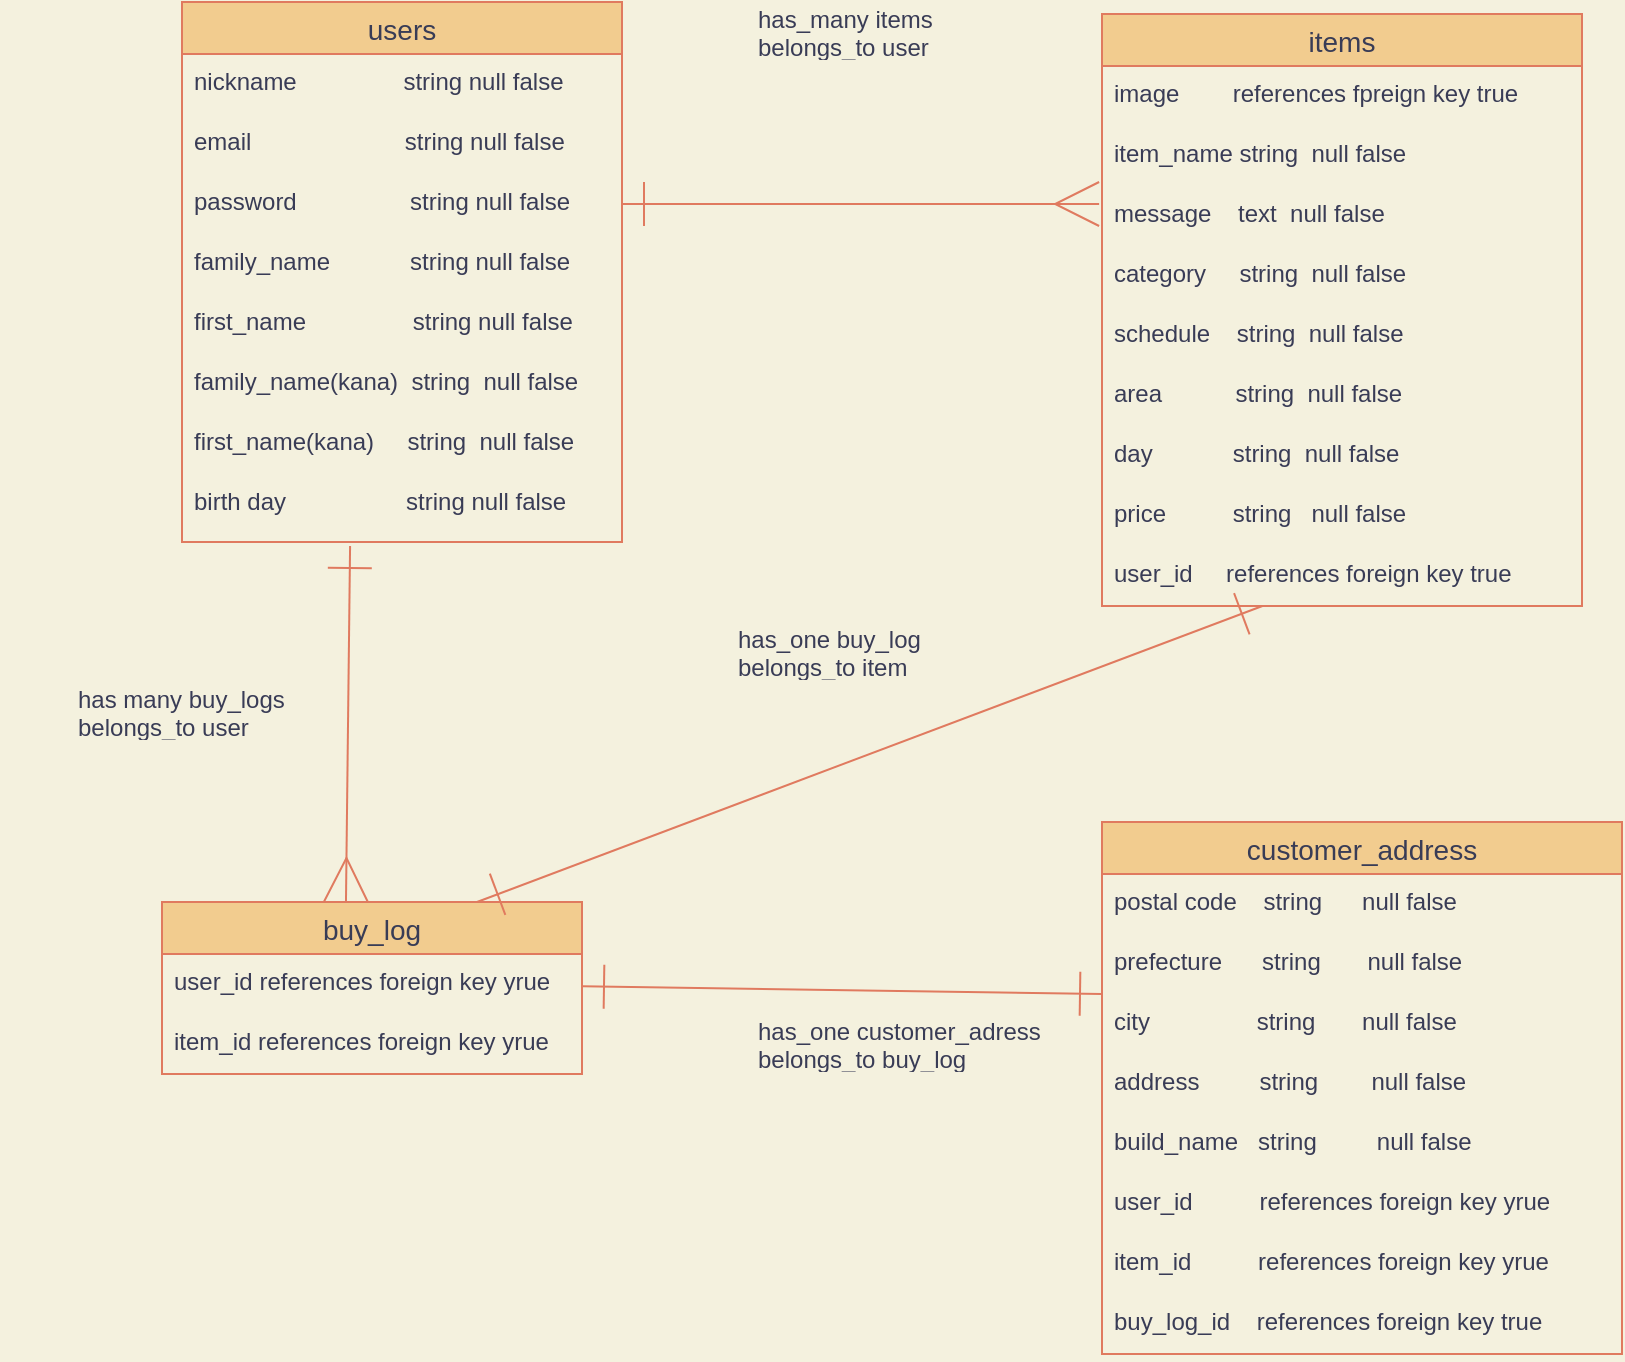 <mxfile version="13.10.0" type="embed">
    <diagram id="PrIvhimChq7-MTALj76S" name="ページ1">
        <mxGraphModel dx="930" dy="830" grid="1" gridSize="10" guides="1" tooltips="1" connect="1" arrows="1" fold="1" page="1" pageScale="1" pageWidth="827" pageHeight="1169" background="#F4F1DE" math="0" shadow="0">
            <root>
                <mxCell id="0"/>
                <mxCell id="1" parent="0"/>
                <mxCell id="2" value="users" style="swimlane;fontStyle=0;childLayout=stackLayout;horizontal=1;startSize=26;horizontalStack=0;resizeParent=1;resizeParentMax=0;resizeLast=0;collapsible=1;marginBottom=0;align=center;fontSize=14;rounded=0;sketch=0;fillColor=#F2CC8F;strokeColor=#E07A5F;fontColor=#393C56;" vertex="1" parent="1">
                    <mxGeometry x="120" y="320" width="220" height="270" as="geometry"/>
                </mxCell>
                <mxCell id="3" value="nickname                string null false" style="text;strokeColor=none;fillColor=none;spacingLeft=4;spacingRight=4;overflow=hidden;rotatable=0;points=[[0,0.5],[1,0.5]];portConstraint=eastwest;fontSize=12;fontColor=#393C56;" vertex="1" parent="2">
                    <mxGeometry y="26" width="220" height="30" as="geometry"/>
                </mxCell>
                <mxCell id="14" value="email                       string null false " style="text;strokeColor=none;fillColor=none;spacingLeft=4;spacingRight=4;overflow=hidden;rotatable=0;points=[[0,0.5],[1,0.5]];portConstraint=eastwest;fontSize=12;fontColor=#393C56;" vertex="1" parent="2">
                    <mxGeometry y="56" width="220" height="30" as="geometry"/>
                </mxCell>
                <mxCell id="15" value="password                 string null false " style="text;strokeColor=none;fillColor=none;spacingLeft=4;spacingRight=4;overflow=hidden;rotatable=0;points=[[0,0.5],[1,0.5]];portConstraint=eastwest;fontSize=12;fontColor=#393C56;" vertex="1" parent="2">
                    <mxGeometry y="86" width="220" height="30" as="geometry"/>
                </mxCell>
                <mxCell id="16" value="family_name            string null false" style="text;strokeColor=none;fillColor=none;spacingLeft=4;spacingRight=4;overflow=hidden;rotatable=0;points=[[0,0.5],[1,0.5]];portConstraint=eastwest;fontSize=12;fontColor=#393C56;" vertex="1" parent="2">
                    <mxGeometry y="116" width="220" height="30" as="geometry"/>
                </mxCell>
                <mxCell id="17" value="first_name                string null false" style="text;strokeColor=none;fillColor=none;spacingLeft=4;spacingRight=4;overflow=hidden;rotatable=0;points=[[0,0.5],[1,0.5]];portConstraint=eastwest;fontSize=12;fontColor=#393C56;" vertex="1" parent="2">
                    <mxGeometry y="146" width="220" height="30" as="geometry"/>
                </mxCell>
                <mxCell id="18" value="family_name(kana)  string  null false" style="text;strokeColor=none;fillColor=none;spacingLeft=4;spacingRight=4;overflow=hidden;rotatable=0;points=[[0,0.5],[1,0.5]];portConstraint=eastwest;fontSize=12;fontColor=#393C56;" vertex="1" parent="2">
                    <mxGeometry y="176" width="220" height="30" as="geometry"/>
                </mxCell>
                <mxCell id="4" value="first_name(kana)     string  null false" style="text;strokeColor=none;fillColor=none;spacingLeft=4;spacingRight=4;overflow=hidden;rotatable=0;points=[[0,0.5],[1,0.5]];portConstraint=eastwest;fontSize=12;fontColor=#393C56;" vertex="1" parent="2">
                    <mxGeometry y="206" width="220" height="30" as="geometry"/>
                </mxCell>
                <mxCell id="5" value="birth day                  string null false" style="text;strokeColor=none;fillColor=none;spacingLeft=4;spacingRight=4;overflow=hidden;rotatable=0;points=[[0,0.5],[1,0.5]];portConstraint=eastwest;fontSize=12;fontColor=#393C56;" vertex="1" parent="2">
                    <mxGeometry y="236" width="220" height="34" as="geometry"/>
                </mxCell>
                <mxCell id="6" value="items" style="swimlane;fontStyle=0;childLayout=stackLayout;horizontal=1;startSize=26;horizontalStack=0;resizeParent=1;resizeParentMax=0;resizeLast=0;collapsible=1;marginBottom=0;align=center;fontSize=14;rounded=0;sketch=0;fillColor=#F2CC8F;strokeColor=#E07A5F;fontColor=#393C56;" vertex="1" parent="1">
                    <mxGeometry x="580" y="326" width="240" height="296" as="geometry"/>
                </mxCell>
                <mxCell id="7" value="image        references fpreign key true " style="text;strokeColor=none;fillColor=none;spacingLeft=4;spacingRight=4;overflow=hidden;rotatable=0;points=[[0,0.5],[1,0.5]];portConstraint=eastwest;fontSize=12;fontColor=#393C56;" vertex="1" parent="6">
                    <mxGeometry y="26" width="240" height="30" as="geometry"/>
                </mxCell>
                <mxCell id="8" value="item_name string  null false" style="text;strokeColor=none;fillColor=none;spacingLeft=4;spacingRight=4;overflow=hidden;rotatable=0;points=[[0,0.5],[1,0.5]];portConstraint=eastwest;fontSize=12;fontColor=#393C56;" vertex="1" parent="6">
                    <mxGeometry y="56" width="240" height="30" as="geometry"/>
                </mxCell>
                <mxCell id="19" value="message    text  null false" style="text;strokeColor=none;fillColor=none;spacingLeft=4;spacingRight=4;overflow=hidden;rotatable=0;points=[[0,0.5],[1,0.5]];portConstraint=eastwest;fontSize=12;fontColor=#393C56;" vertex="1" parent="6">
                    <mxGeometry y="86" width="240" height="30" as="geometry"/>
                </mxCell>
                <mxCell id="20" value="category     string  null false" style="text;strokeColor=none;fillColor=none;spacingLeft=4;spacingRight=4;overflow=hidden;rotatable=0;points=[[0,0.5],[1,0.5]];portConstraint=eastwest;fontSize=12;fontColor=#393C56;" vertex="1" parent="6">
                    <mxGeometry y="116" width="240" height="30" as="geometry"/>
                </mxCell>
                <mxCell id="21" value="schedule    string  null false" style="text;strokeColor=none;fillColor=none;spacingLeft=4;spacingRight=4;overflow=hidden;rotatable=0;points=[[0,0.5],[1,0.5]];portConstraint=eastwest;fontSize=12;fontColor=#393C56;" vertex="1" parent="6">
                    <mxGeometry y="146" width="240" height="30" as="geometry"/>
                </mxCell>
                <mxCell id="22" value="area           string  null false" style="text;strokeColor=none;fillColor=none;spacingLeft=4;spacingRight=4;overflow=hidden;rotatable=0;points=[[0,0.5],[1,0.5]];portConstraint=eastwest;fontSize=12;fontColor=#393C56;" vertex="1" parent="6">
                    <mxGeometry y="176" width="240" height="30" as="geometry"/>
                </mxCell>
                <mxCell id="23" value="day            string  null false" style="text;strokeColor=none;fillColor=none;spacingLeft=4;spacingRight=4;overflow=hidden;rotatable=0;points=[[0,0.5],[1,0.5]];portConstraint=eastwest;fontSize=12;fontColor=#393C56;" vertex="1" parent="6">
                    <mxGeometry y="206" width="240" height="30" as="geometry"/>
                </mxCell>
                <mxCell id="24" value="price          string   null false" style="text;strokeColor=none;fillColor=none;spacingLeft=4;spacingRight=4;overflow=hidden;rotatable=0;points=[[0,0.5],[1,0.5]];portConstraint=eastwest;fontSize=12;fontColor=#393C56;" vertex="1" parent="6">
                    <mxGeometry y="236" width="240" height="30" as="geometry"/>
                </mxCell>
                <mxCell id="9" value="user_id     references foreign key true" style="text;strokeColor=none;fillColor=none;spacingLeft=4;spacingRight=4;overflow=hidden;rotatable=0;points=[[0,0.5],[1,0.5]];portConstraint=eastwest;fontSize=12;fontColor=#393C56;" vertex="1" parent="6">
                    <mxGeometry y="266" width="240" height="30" as="geometry"/>
                </mxCell>
                <mxCell id="30" style="edgeStyle=none;rounded=1;sketch=0;orthogonalLoop=1;jettySize=auto;html=1;exitX=1;exitY=0.5;exitDx=0;exitDy=0;endArrow=ERmany;endFill=0;entryX=-0.006;entryY=0.3;entryDx=0;entryDy=0;entryPerimeter=0;strokeWidth=1;jumpSize=7;endSize=20;startArrow=ERone;startFill=0;startSize=20;labelBackgroundColor=#F4F1DE;strokeColor=#E07A5F;fontColor=#393C56;" edge="1" parent="1" source="15" target="19">
                    <mxGeometry relative="1" as="geometry">
                        <mxPoint x="540" y="420" as="targetPoint"/>
                    </mxGeometry>
                </mxCell>
                <mxCell id="33" value="buy_log" style="swimlane;fontStyle=0;childLayout=stackLayout;horizontal=1;startSize=26;horizontalStack=0;resizeParent=1;resizeParentMax=0;resizeLast=0;collapsible=1;marginBottom=0;align=center;fontSize=14;rounded=0;sketch=0;fillColor=#F2CC8F;strokeColor=#E07A5F;fontColor=#393C56;" vertex="1" parent="1">
                    <mxGeometry x="110" y="770" width="210" height="86" as="geometry"/>
                </mxCell>
                <mxCell id="35" value="user_id references foreign key yrue" style="text;strokeColor=none;fillColor=none;spacingLeft=4;spacingRight=4;overflow=hidden;rotatable=0;points=[[0,0.5],[1,0.5]];portConstraint=eastwest;fontSize=12;fontColor=#393C56;" vertex="1" parent="33">
                    <mxGeometry y="26" width="210" height="30" as="geometry"/>
                </mxCell>
                <mxCell id="36" value="item_id references foreign key yrue" style="text;strokeColor=none;fillColor=none;spacingLeft=4;spacingRight=4;overflow=hidden;rotatable=0;points=[[0,0.5],[1,0.5]];portConstraint=eastwest;fontSize=12;fontColor=#393C56;" vertex="1" parent="33">
                    <mxGeometry y="56" width="210" height="30" as="geometry"/>
                </mxCell>
                <mxCell id="37" value="customer_address" style="swimlane;fontStyle=0;childLayout=stackLayout;horizontal=1;startSize=26;horizontalStack=0;resizeParent=1;resizeParentMax=0;resizeLast=0;collapsible=1;marginBottom=0;align=center;fontSize=14;rounded=0;sketch=0;fillColor=#F2CC8F;strokeColor=#E07A5F;fontColor=#393C56;" vertex="1" parent="1">
                    <mxGeometry x="580" y="730" width="260" height="266" as="geometry"/>
                </mxCell>
                <mxCell id="38" value="postal code    string      null false" style="text;strokeColor=none;fillColor=none;spacingLeft=4;spacingRight=4;overflow=hidden;rotatable=0;points=[[0,0.5],[1,0.5]];portConstraint=eastwest;fontSize=12;fontColor=#393C56;" vertex="1" parent="37">
                    <mxGeometry y="26" width="260" height="30" as="geometry"/>
                </mxCell>
                <mxCell id="39" value="prefecture      string       null false" style="text;strokeColor=none;fillColor=none;spacingLeft=4;spacingRight=4;overflow=hidden;rotatable=0;points=[[0,0.5],[1,0.5]];portConstraint=eastwest;fontSize=12;fontColor=#393C56;" vertex="1" parent="37">
                    <mxGeometry y="56" width="260" height="30" as="geometry"/>
                </mxCell>
                <mxCell id="41" value="city                string       null false" style="text;strokeColor=none;fillColor=none;spacingLeft=4;spacingRight=4;overflow=hidden;rotatable=0;points=[[0,0.5],[1,0.5]];portConstraint=eastwest;fontSize=12;fontColor=#393C56;" vertex="1" parent="37">
                    <mxGeometry y="86" width="260" height="30" as="geometry"/>
                </mxCell>
                <mxCell id="42" value="address         string        null false" style="text;strokeColor=none;fillColor=none;spacingLeft=4;spacingRight=4;overflow=hidden;rotatable=0;points=[[0,0.5],[1,0.5]];portConstraint=eastwest;fontSize=12;fontColor=#393C56;" vertex="1" parent="37">
                    <mxGeometry y="116" width="260" height="30" as="geometry"/>
                </mxCell>
                <mxCell id="43" value="build_name   string         null false" style="text;strokeColor=none;fillColor=none;spacingLeft=4;spacingRight=4;overflow=hidden;rotatable=0;points=[[0,0.5],[1,0.5]];portConstraint=eastwest;fontSize=12;fontColor=#393C56;" vertex="1" parent="37">
                    <mxGeometry y="146" width="260" height="30" as="geometry"/>
                </mxCell>
                <mxCell id="95" value="user_id          references foreign key yrue" style="text;strokeColor=none;fillColor=none;spacingLeft=4;spacingRight=4;overflow=hidden;rotatable=0;points=[[0,0.5],[1,0.5]];portConstraint=eastwest;fontSize=12;fontColor=#393C56;" vertex="1" parent="37">
                    <mxGeometry y="176" width="260" height="30" as="geometry"/>
                </mxCell>
                <mxCell id="92" value="item_id          references foreign key yrue" style="text;strokeColor=none;fillColor=none;spacingLeft=4;spacingRight=4;overflow=hidden;rotatable=0;points=[[0,0.5],[1,0.5]];portConstraint=eastwest;fontSize=12;fontColor=#393C56;" vertex="1" parent="37">
                    <mxGeometry y="206" width="260" height="30" as="geometry"/>
                </mxCell>
                <mxCell id="40" value="buy_log_id    references foreign key true" style="text;strokeColor=none;fillColor=none;spacingLeft=4;spacingRight=4;overflow=hidden;rotatable=0;points=[[0,0.5],[1,0.5]];portConstraint=eastwest;fontSize=12;fontColor=#393C56;" vertex="1" parent="37">
                    <mxGeometry y="236" width="260" height="30" as="geometry"/>
                </mxCell>
                <mxCell id="44" style="edgeStyle=none;rounded=1;sketch=0;jumpSize=7;orthogonalLoop=1;jettySize=auto;html=1;entryX=0.75;entryY=0;entryDx=0;entryDy=0;startArrow=ERone;startFill=0;startSize=20;endArrow=ERone;endFill=0;endSize=20;strokeWidth=1;labelBackgroundColor=#F4F1DE;strokeColor=#E07A5F;fontColor=#393C56;" edge="1" parent="1" source="9" target="33">
                    <mxGeometry relative="1" as="geometry"/>
                </mxCell>
                <mxCell id="45" style="edgeStyle=none;rounded=1;sketch=0;jumpSize=7;orthogonalLoop=1;jettySize=auto;html=1;startArrow=ERone;startFill=0;startSize=20;endArrow=ERone;endFill=0;endSize=20;strokeWidth=1;labelBackgroundColor=#F4F1DE;strokeColor=#E07A5F;fontColor=#393C56;" edge="1" parent="1">
                    <mxGeometry relative="1" as="geometry">
                        <mxPoint x="320" y="812.176" as="sourcePoint"/>
                        <mxPoint x="580" y="816" as="targetPoint"/>
                    </mxGeometry>
                </mxCell>
                <mxCell id="46" style="edgeStyle=none;rounded=1;sketch=0;jumpSize=7;orthogonalLoop=1;jettySize=auto;html=1;exitX=0.438;exitY=0;exitDx=0;exitDy=0;startArrow=ERmany;startFill=0;startSize=20;endArrow=ERone;endFill=0;endSize=20;strokeWidth=1;exitPerimeter=0;labelBackgroundColor=#F4F1DE;strokeColor=#E07A5F;fontColor=#393C56;entryX=0.382;entryY=1.059;entryDx=0;entryDy=0;entryPerimeter=0;" edge="1" parent="1" source="33" target="5">
                    <mxGeometry relative="1" as="geometry"/>
                </mxCell>
                <mxCell id="59" value="" style="shape=table;startSize=0;container=1;collapsible=1;childLayout=tableLayout;fixedRows=1;rowLines=0;fontStyle=0;align=center;resizeLast=1;strokeColor=none;fillColor=none;rounded=0;sketch=0;fontColor=#393C56;" vertex="1" parent="1">
                    <mxGeometry x="370" y="320" width="180" height="30" as="geometry"/>
                </mxCell>
                <mxCell id="60" value="" style="shape=partialRectangle;collapsible=0;dropTarget=0;pointerEvents=0;fillColor=none;top=0;left=0;bottom=0;right=0;points=[[0,0.5],[1,0.5]];portConstraint=eastwest;strokeColor=#E07A5F;fontColor=#393C56;" vertex="1" parent="59">
                    <mxGeometry width="180" height="30" as="geometry"/>
                </mxCell>
                <mxCell id="61" value="" style="shape=partialRectangle;connectable=0;fillColor=none;top=0;left=0;bottom=0;right=0;editable=1;overflow=hidden;strokeColor=#E07A5F;fontColor=#393C56;" vertex="1" parent="60">
                    <mxGeometry width="30" height="30" as="geometry"/>
                </mxCell>
                <mxCell id="62" value="has_many items&#10;belongs_to user" style="shape=partialRectangle;connectable=0;fillColor=none;top=0;left=0;bottom=0;right=0;align=left;spacingLeft=6;overflow=hidden;strokeColor=#E07A5F;fontColor=#393C56;" vertex="1" parent="60">
                    <mxGeometry x="30" width="150" height="30" as="geometry"/>
                </mxCell>
                <mxCell id="63" value="" style="shape=table;startSize=30;container=1;collapsible=1;childLayout=tableLayout;fixedRows=1;rowLines=0;fontStyle=0;align=center;resizeLast=1;strokeColor=none;fillColor=none;rounded=0;sketch=0;fontColor=#393C56;" vertex="1" parent="1">
                    <mxGeometry x="30" y="660" width="180" height="30" as="geometry"/>
                </mxCell>
                <mxCell id="64" value="" style="shape=partialRectangle;collapsible=0;dropTarget=0;pointerEvents=0;fillColor=none;top=0;left=0;bottom=0;right=0;points=[[0,0.5],[1,0.5]];portConstraint=eastwest;strokeColor=#E07A5F;fontColor=#393C56;" vertex="1" parent="63">
                    <mxGeometry width="180" height="30" as="geometry"/>
                </mxCell>
                <mxCell id="65" value="" style="shape=partialRectangle;connectable=0;fillColor=none;top=0;left=0;bottom=0;right=0;editable=1;overflow=hidden;strokeColor=#E07A5F;fontColor=#393C56;" vertex="1" parent="64">
                    <mxGeometry width="30" height="30" as="geometry"/>
                </mxCell>
                <mxCell id="66" value="has many buy_logs&#10;belongs_to user" style="shape=partialRectangle;connectable=0;fillColor=none;top=0;left=0;bottom=0;right=0;align=left;spacingLeft=6;overflow=hidden;strokeColor=#E07A5F;fontColor=#393C56;" vertex="1" parent="64">
                    <mxGeometry x="30" width="150" height="30" as="geometry"/>
                </mxCell>
                <mxCell id="67" value="" style="shape=table;startSize=0;container=1;collapsible=1;childLayout=tableLayout;fixedRows=1;rowLines=0;fontStyle=0;align=center;resizeLast=1;strokeColor=none;fillColor=none;rounded=0;sketch=0;fontColor=#393C56;" vertex="1" parent="1">
                    <mxGeometry x="360" y="630" width="180" height="30" as="geometry"/>
                </mxCell>
                <mxCell id="68" value="" style="shape=partialRectangle;collapsible=0;dropTarget=0;pointerEvents=0;fillColor=none;top=0;left=0;bottom=0;right=0;points=[[0,0.5],[1,0.5]];portConstraint=eastwest;strokeColor=#E07A5F;fontColor=#393C56;" vertex="1" parent="67">
                    <mxGeometry width="180" height="30" as="geometry"/>
                </mxCell>
                <mxCell id="69" value="" style="shape=partialRectangle;connectable=0;fillColor=none;top=0;left=0;bottom=0;right=0;editable=1;overflow=hidden;strokeColor=#E07A5F;fontColor=#393C56;" vertex="1" parent="68">
                    <mxGeometry width="30" height="30" as="geometry"/>
                </mxCell>
                <mxCell id="70" value="has_one buy_log&#10;belongs_to item" style="shape=partialRectangle;connectable=0;fillColor=none;top=0;left=0;bottom=0;right=0;align=left;spacingLeft=6;overflow=hidden;strokeColor=#E07A5F;fontColor=#393C56;" vertex="1" parent="68">
                    <mxGeometry x="30" width="150" height="30" as="geometry"/>
                </mxCell>
                <mxCell id="71" value="" style="shape=table;startSize=0;container=1;collapsible=1;childLayout=tableLayout;fixedRows=1;rowLines=0;fontStyle=0;align=center;resizeLast=1;strokeColor=none;fillColor=none;rounded=0;sketch=0;fontColor=#393C56;" vertex="1" parent="1">
                    <mxGeometry x="370" y="826" width="180" height="30" as="geometry"/>
                </mxCell>
                <mxCell id="72" value="" style="shape=partialRectangle;collapsible=0;dropTarget=0;pointerEvents=0;fillColor=none;top=0;left=0;bottom=0;right=0;points=[[0,0.5],[1,0.5]];portConstraint=eastwest;strokeColor=#E07A5F;fontColor=#393C56;" vertex="1" parent="71">
                    <mxGeometry width="180" height="30" as="geometry"/>
                </mxCell>
                <mxCell id="73" value="" style="shape=partialRectangle;connectable=0;fillColor=none;top=0;left=0;bottom=0;right=0;editable=1;overflow=hidden;strokeColor=#E07A5F;fontColor=#393C56;" vertex="1" parent="72">
                    <mxGeometry width="30" height="30" as="geometry"/>
                </mxCell>
                <mxCell id="74" value="has_one customer_adress&#10;belongs_to buy_log" style="shape=partialRectangle;connectable=0;fillColor=none;top=0;left=0;bottom=0;right=0;align=left;spacingLeft=6;overflow=hidden;strokeColor=#E07A5F;fontColor=#393C56;" vertex="1" parent="72">
                    <mxGeometry x="30" width="150" height="30" as="geometry"/>
                </mxCell>
            </root>
        </mxGraphModel>
    </diagram>
</mxfile>